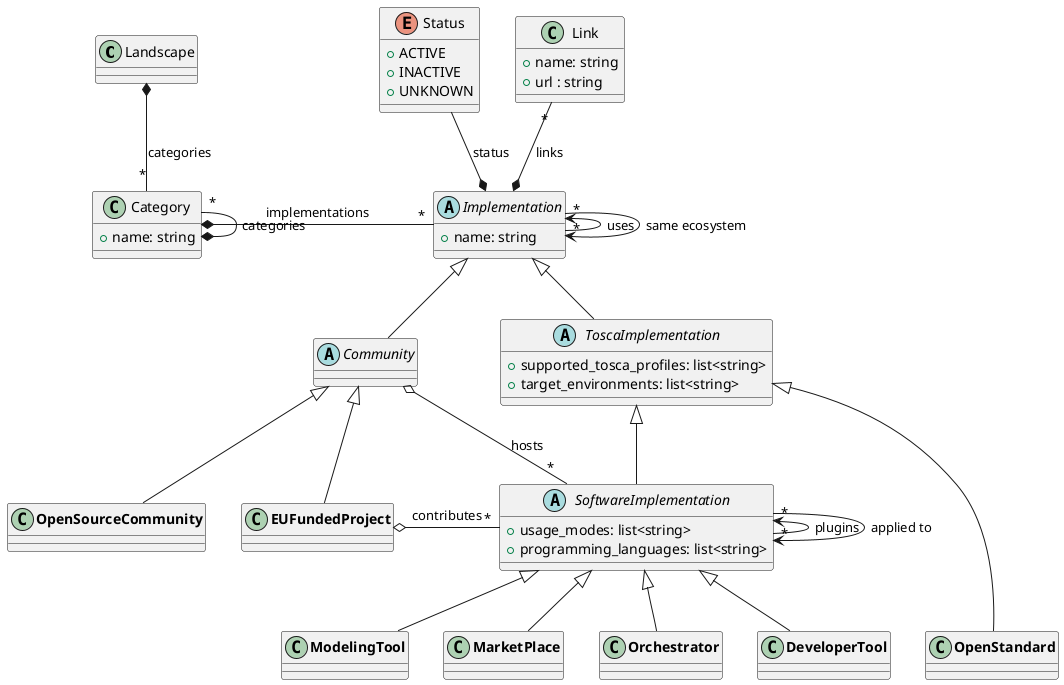@startuml

class Landscape {}

class Category {
  +name: string
}

enum Status {
  +ACTIVE
  +INACTIVE
  +UNKNOWN
}

class Link {
  +name: string
  +url : string
}

abstract class Implementation {
  +name: string
}

abstract class Community extends Implementation {
}

class **EUFundedProject** extends Community {
}

class **OpenSourceCommunity** extends Community {
}

abstract class ToscaImplementation extends Implementation {
  +supported_tosca_profiles: list<string>
  +target_environments: list<string>
}

class **OpenStandard** extends ToscaImplementation {
}

abstract class SoftwareImplementation extends ToscaImplementation {
  +usage_modes: list<string>
  +programming_languages: list<string>
}

class **ModelingTool** extends SoftwareImplementation {
}

class **MarketPlace** extends SoftwareImplementation {
}

class **Orchestrator** extends SoftwareImplementation {
}

class **DeveloperTool** extends SoftwareImplementation {
}

Landscape *-- "*" Category : categories
Category *- "*" Implementation : implementations
Category *-up- "*" Category : categories
Implementation *-up- Status : status
Implementation *-up- "*" Link : links
"**EUFundedProject**" o-right- "*" SoftwareImplementation : contributes
Community o-right- "*" SoftwareImplementation : hosts
Implementation -up-> "*" Implementation : uses
Implementation --> "*" Implementation : same ecosystem
SoftwareImplementation -up-> "*" SoftwareImplementation : plugins
SoftwareImplementation --> "*" SoftwareImplementation : applied to

"**DeveloperTool**" -[hidden] "**OpenStandard**"

@end
